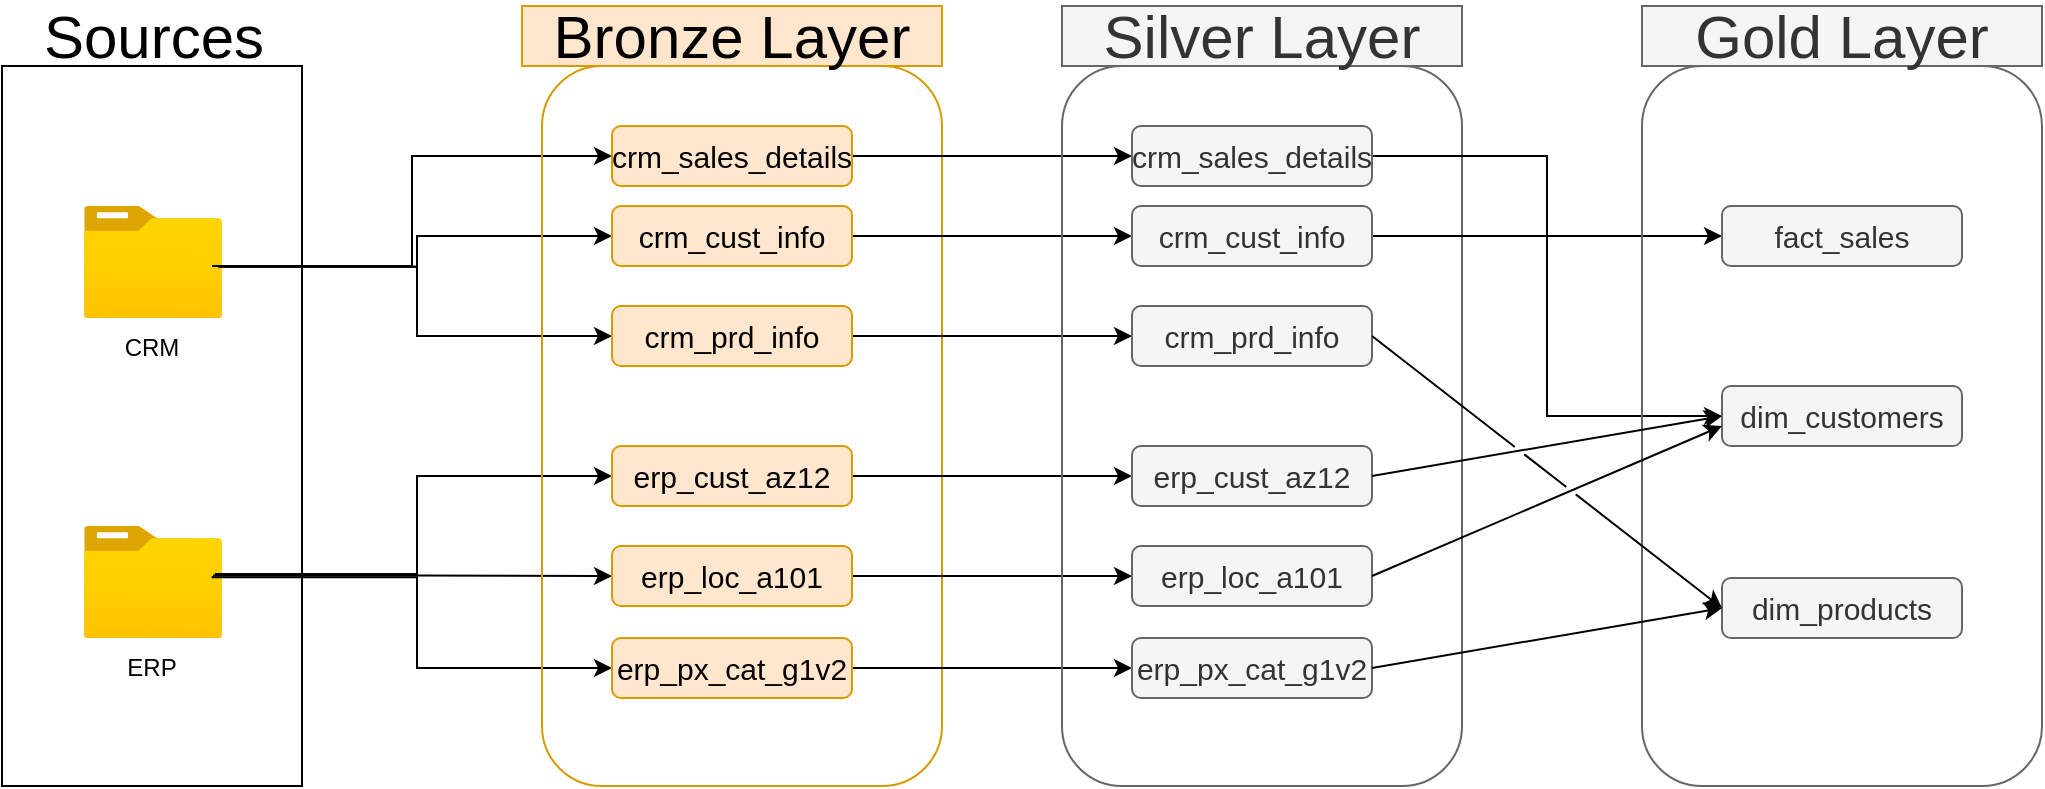 <mxfile version="26.1.1">
  <diagram name="Page-1" id="IHZGnA4hw4uUt2ZQnYIH">
    <mxGraphModel dx="1050" dy="522" grid="1" gridSize="10" guides="1" tooltips="1" connect="1" arrows="1" fold="1" page="1" pageScale="1" pageWidth="850" pageHeight="1100" math="0" shadow="0">
      <root>
        <mxCell id="0" />
        <mxCell id="1" parent="0" />
        <mxCell id="UU7Y9kC62denOVBIXpYy-2" value="" style="rounded=0;whiteSpace=wrap;html=1;direction=south;fillColor=none;" parent="1" vertex="1">
          <mxGeometry x="170" y="40" width="150" height="360" as="geometry" />
        </mxCell>
        <mxCell id="UU7Y9kC62denOVBIXpYy-3" value="" style="image;aspect=fixed;html=1;points=[];align=center;fontSize=12;image=img/lib/azure2/general/Folder_Blank.svg;" parent="1" vertex="1">
          <mxGeometry x="211" y="110" width="69" height="56.0" as="geometry" />
        </mxCell>
        <mxCell id="UU7Y9kC62denOVBIXpYy-4" value="" style="image;aspect=fixed;html=1;points=[];align=center;fontSize=12;image=img/lib/azure2/general/Folder_Blank.svg;" parent="1" vertex="1">
          <mxGeometry x="211" y="270" width="69" height="56.0" as="geometry" />
        </mxCell>
        <mxCell id="UU7Y9kC62denOVBIXpYy-29" style="edgeStyle=orthogonalEdgeStyle;rounded=0;orthogonalLoop=1;jettySize=auto;html=1;exitX=0.948;exitY=0.429;exitDx=0;exitDy=0;entryX=0;entryY=0.5;entryDx=0;entryDy=0;exitPerimeter=0;" parent="1" source="UU7Y9kC62denOVBIXpYy-4" target="UU7Y9kC62denOVBIXpYy-26" edge="1">
          <mxGeometry relative="1" as="geometry" />
        </mxCell>
        <mxCell id="UU7Y9kC62denOVBIXpYy-30" style="edgeStyle=orthogonalEdgeStyle;rounded=0;orthogonalLoop=1;jettySize=auto;html=1;exitX=0.936;exitY=0.443;exitDx=0;exitDy=0;entryX=0;entryY=0.5;entryDx=0;entryDy=0;exitPerimeter=0;" parent="1" source="UU7Y9kC62denOVBIXpYy-4" target="UU7Y9kC62denOVBIXpYy-27" edge="1">
          <mxGeometry relative="1" as="geometry" />
        </mxCell>
        <mxCell id="UU7Y9kC62denOVBIXpYy-31" style="edgeStyle=orthogonalEdgeStyle;rounded=0;orthogonalLoop=1;jettySize=auto;html=1;exitX=0.925;exitY=0.457;exitDx=0;exitDy=0;entryX=0;entryY=0.5;entryDx=0;entryDy=0;exitPerimeter=0;" parent="1" source="UU7Y9kC62denOVBIXpYy-4" target="UU7Y9kC62denOVBIXpYy-28" edge="1">
          <mxGeometry relative="1" as="geometry" />
        </mxCell>
        <mxCell id="UU7Y9kC62denOVBIXpYy-5" value="ERP" style="text;html=1;align=center;verticalAlign=middle;whiteSpace=wrap;rounded=0;" parent="1" vertex="1">
          <mxGeometry x="215" y="326" width="60" height="30" as="geometry" />
        </mxCell>
        <mxCell id="UU7Y9kC62denOVBIXpYy-22" style="edgeStyle=orthogonalEdgeStyle;rounded=0;orthogonalLoop=1;jettySize=auto;html=1;entryX=0;entryY=0.5;entryDx=0;entryDy=0;" parent="1" target="UU7Y9kC62denOVBIXpYy-14" edge="1">
          <mxGeometry relative="1" as="geometry">
            <mxPoint x="275" y="140" as="sourcePoint" />
            <Array as="points">
              <mxPoint x="275" y="140" />
              <mxPoint x="375" y="140" />
              <mxPoint x="375" y="85" />
            </Array>
          </mxGeometry>
        </mxCell>
        <mxCell id="UU7Y9kC62denOVBIXpYy-24" style="edgeStyle=orthogonalEdgeStyle;rounded=0;orthogonalLoop=1;jettySize=auto;html=1;exitX=0.983;exitY=0.543;exitDx=0;exitDy=0;entryX=0;entryY=0.5;entryDx=0;entryDy=0;exitPerimeter=0;" parent="1" source="UU7Y9kC62denOVBIXpYy-3" target="UU7Y9kC62denOVBIXpYy-15" edge="1">
          <mxGeometry relative="1" as="geometry" />
        </mxCell>
        <mxCell id="UU7Y9kC62denOVBIXpYy-25" style="edgeStyle=orthogonalEdgeStyle;rounded=0;orthogonalLoop=1;jettySize=auto;html=1;exitX=0.971;exitY=0.543;exitDx=0;exitDy=0;entryX=0;entryY=0.5;entryDx=0;entryDy=0;exitPerimeter=0;" parent="1" source="UU7Y9kC62denOVBIXpYy-3" target="UU7Y9kC62denOVBIXpYy-17" edge="1">
          <mxGeometry relative="1" as="geometry" />
        </mxCell>
        <mxCell id="UU7Y9kC62denOVBIXpYy-6" value="CRM" style="text;html=1;align=center;verticalAlign=middle;whiteSpace=wrap;rounded=0;" parent="1" vertex="1">
          <mxGeometry x="215" y="166" width="60" height="30" as="geometry" />
        </mxCell>
        <mxCell id="UU7Y9kC62denOVBIXpYy-8" value="&lt;font style=&quot;font-size: 30px;&quot;&gt;Sources&lt;/font&gt;" style="text;html=1;align=center;verticalAlign=middle;whiteSpace=wrap;rounded=0;" parent="1" vertex="1">
          <mxGeometry x="215.5" y="10" width="60" height="30" as="geometry" />
        </mxCell>
        <mxCell id="UU7Y9kC62denOVBIXpYy-12" value="" style="rounded=1;whiteSpace=wrap;html=1;fillColor=none;strokeColor=#d79b00;" parent="1" vertex="1">
          <mxGeometry x="440" y="40" width="200" height="360" as="geometry" />
        </mxCell>
        <mxCell id="UU7Y9kC62denOVBIXpYy-13" value="&lt;font style=&quot;font-size: 30px;&quot;&gt;Bronze Layer&lt;/font&gt;" style="text;html=1;align=center;verticalAlign=middle;whiteSpace=wrap;rounded=0;fillColor=#ffe6cc;strokeColor=#d79b00;" parent="1" vertex="1">
          <mxGeometry x="430" y="10" width="210" height="30" as="geometry" />
        </mxCell>
        <mxCell id="UU7Y9kC62denOVBIXpYy-40" style="edgeStyle=orthogonalEdgeStyle;rounded=0;orthogonalLoop=1;jettySize=auto;html=1;exitX=1;exitY=0.5;exitDx=0;exitDy=0;entryX=0;entryY=0.5;entryDx=0;entryDy=0;" parent="1" source="UU7Y9kC62denOVBIXpYy-14" target="UU7Y9kC62denOVBIXpYy-34" edge="1">
          <mxGeometry relative="1" as="geometry" />
        </mxCell>
        <mxCell id="UU7Y9kC62denOVBIXpYy-14" value="&lt;font style=&quot;font-size: 15px;&quot;&gt;crm_sales_details&lt;/font&gt;" style="rounded=1;whiteSpace=wrap;html=1;fillColor=#ffe6cc;strokeColor=#d79b00;" parent="1" vertex="1">
          <mxGeometry x="475" y="70" width="120" height="30" as="geometry" />
        </mxCell>
        <mxCell id="UU7Y9kC62denOVBIXpYy-41" style="edgeStyle=orthogonalEdgeStyle;rounded=0;orthogonalLoop=1;jettySize=auto;html=1;exitX=1;exitY=0.5;exitDx=0;exitDy=0;entryX=0;entryY=0.5;entryDx=0;entryDy=0;" parent="1" source="UU7Y9kC62denOVBIXpYy-15" target="UU7Y9kC62denOVBIXpYy-35" edge="1">
          <mxGeometry relative="1" as="geometry" />
        </mxCell>
        <mxCell id="UU7Y9kC62denOVBIXpYy-15" value="&lt;font style=&quot;font-size: 15px;&quot;&gt;crm_cust_info&lt;/font&gt;" style="rounded=1;whiteSpace=wrap;html=1;fillColor=#ffe6cc;strokeColor=#d79b00;" parent="1" vertex="1">
          <mxGeometry x="475" y="110" width="120" height="30" as="geometry" />
        </mxCell>
        <mxCell id="UU7Y9kC62denOVBIXpYy-42" style="edgeStyle=orthogonalEdgeStyle;rounded=0;orthogonalLoop=1;jettySize=auto;html=1;exitX=1;exitY=0.5;exitDx=0;exitDy=0;entryX=0;entryY=0.5;entryDx=0;entryDy=0;" parent="1" source="UU7Y9kC62denOVBIXpYy-17" target="UU7Y9kC62denOVBIXpYy-36" edge="1">
          <mxGeometry relative="1" as="geometry" />
        </mxCell>
        <mxCell id="UU7Y9kC62denOVBIXpYy-17" value="&lt;font style=&quot;font-size: 15px;&quot;&gt;crm_prd_info&lt;/font&gt;" style="rounded=1;whiteSpace=wrap;html=1;fillColor=#ffe6cc;strokeColor=#d79b00;" parent="1" vertex="1">
          <mxGeometry x="475" y="160" width="120" height="30" as="geometry" />
        </mxCell>
        <mxCell id="UU7Y9kC62denOVBIXpYy-43" style="edgeStyle=orthogonalEdgeStyle;rounded=0;orthogonalLoop=1;jettySize=auto;html=1;exitX=1;exitY=0.5;exitDx=0;exitDy=0;" parent="1" source="UU7Y9kC62denOVBIXpYy-26" target="UU7Y9kC62denOVBIXpYy-37" edge="1">
          <mxGeometry relative="1" as="geometry" />
        </mxCell>
        <mxCell id="UU7Y9kC62denOVBIXpYy-26" value="&lt;font style=&quot;font-size: 15px;&quot;&gt;erp_cust_az12&lt;/font&gt;" style="rounded=1;whiteSpace=wrap;html=1;fillColor=#ffe6cc;strokeColor=#d79b00;" parent="1" vertex="1">
          <mxGeometry x="475" y="230" width="120" height="30" as="geometry" />
        </mxCell>
        <mxCell id="UU7Y9kC62denOVBIXpYy-44" style="edgeStyle=orthogonalEdgeStyle;rounded=0;orthogonalLoop=1;jettySize=auto;html=1;exitX=1;exitY=0.5;exitDx=0;exitDy=0;entryX=0;entryY=0.5;entryDx=0;entryDy=0;" parent="1" source="UU7Y9kC62denOVBIXpYy-27" target="UU7Y9kC62denOVBIXpYy-38" edge="1">
          <mxGeometry relative="1" as="geometry" />
        </mxCell>
        <mxCell id="UU7Y9kC62denOVBIXpYy-27" value="&lt;font style=&quot;font-size: 15px;&quot;&gt;erp_loc_a101&lt;/font&gt;" style="rounded=1;whiteSpace=wrap;html=1;fillColor=#ffe6cc;strokeColor=#d79b00;" parent="1" vertex="1">
          <mxGeometry x="475" y="280" width="120" height="30" as="geometry" />
        </mxCell>
        <mxCell id="UU7Y9kC62denOVBIXpYy-45" style="edgeStyle=orthogonalEdgeStyle;rounded=0;orthogonalLoop=1;jettySize=auto;html=1;exitX=1;exitY=0.5;exitDx=0;exitDy=0;" parent="1" source="UU7Y9kC62denOVBIXpYy-28" target="UU7Y9kC62denOVBIXpYy-39" edge="1">
          <mxGeometry relative="1" as="geometry" />
        </mxCell>
        <mxCell id="UU7Y9kC62denOVBIXpYy-28" value="&lt;font style=&quot;font-size: 15px;&quot;&gt;erp_px_cat_g1v2&lt;/font&gt;" style="rounded=1;whiteSpace=wrap;html=1;fillColor=#ffe6cc;strokeColor=#d79b00;" parent="1" vertex="1">
          <mxGeometry x="475" y="326" width="120" height="30" as="geometry" />
        </mxCell>
        <mxCell id="UU7Y9kC62denOVBIXpYy-32" value="" style="rounded=1;whiteSpace=wrap;html=1;fillColor=none;strokeColor=#666666;fontColor=#333333;" parent="1" vertex="1">
          <mxGeometry x="700" y="40" width="200" height="360" as="geometry" />
        </mxCell>
        <mxCell id="UU7Y9kC62denOVBIXpYy-33" value="&lt;font style=&quot;font-size: 30px;&quot;&gt;Silver Layer&lt;/font&gt;" style="text;html=1;align=center;verticalAlign=middle;whiteSpace=wrap;rounded=0;fillColor=#f5f5f5;strokeColor=#666666;fontColor=#333333;" parent="1" vertex="1">
          <mxGeometry x="700" y="10" width="200" height="30" as="geometry" />
        </mxCell>
        <mxCell id="DC9sUCy_6D1ObtPZgEsY-9" style="edgeStyle=orthogonalEdgeStyle;rounded=0;orthogonalLoop=1;jettySize=auto;html=1;exitX=1;exitY=0.5;exitDx=0;exitDy=0;entryX=0;entryY=0.5;entryDx=0;entryDy=0;" edge="1" parent="1" source="UU7Y9kC62denOVBIXpYy-34" target="DC9sUCy_6D1ObtPZgEsY-3">
          <mxGeometry relative="1" as="geometry" />
        </mxCell>
        <mxCell id="UU7Y9kC62denOVBIXpYy-34" value="&lt;font style=&quot;font-size: 15px;&quot;&gt;crm_sales_details&lt;/font&gt;" style="rounded=1;whiteSpace=wrap;html=1;fillColor=#f5f5f5;strokeColor=#666666;fontColor=#333333;" parent="1" vertex="1">
          <mxGeometry x="735" y="70" width="120" height="30" as="geometry" />
        </mxCell>
        <mxCell id="DC9sUCy_6D1ObtPZgEsY-10" style="edgeStyle=orthogonalEdgeStyle;rounded=0;orthogonalLoop=1;jettySize=auto;html=1;exitX=1;exitY=0.5;exitDx=0;exitDy=0;entryX=0;entryY=0.5;entryDx=0;entryDy=0;" edge="1" parent="1" source="UU7Y9kC62denOVBIXpYy-35" target="DC9sUCy_6D1ObtPZgEsY-4">
          <mxGeometry relative="1" as="geometry" />
        </mxCell>
        <mxCell id="UU7Y9kC62denOVBIXpYy-35" value="&lt;font style=&quot;font-size: 15px;&quot;&gt;crm_cust_info&lt;/font&gt;" style="rounded=1;whiteSpace=wrap;html=1;fillColor=#f5f5f5;strokeColor=#666666;fontColor=#333333;" parent="1" vertex="1">
          <mxGeometry x="735" y="110" width="120" height="30" as="geometry" />
        </mxCell>
        <mxCell id="UU7Y9kC62denOVBIXpYy-36" value="&lt;font style=&quot;font-size: 15px;&quot;&gt;crm_prd_info&lt;/font&gt;" style="rounded=1;whiteSpace=wrap;html=1;fillColor=#f5f5f5;strokeColor=#666666;fontColor=#333333;" parent="1" vertex="1">
          <mxGeometry x="735" y="160" width="120" height="30" as="geometry" />
        </mxCell>
        <mxCell id="UU7Y9kC62denOVBIXpYy-37" value="&lt;font style=&quot;font-size: 15px;&quot;&gt;erp_cust_az12&lt;/font&gt;" style="rounded=1;whiteSpace=wrap;html=1;fillColor=#f5f5f5;strokeColor=#666666;fontColor=#333333;" parent="1" vertex="1">
          <mxGeometry x="735" y="230" width="120" height="30" as="geometry" />
        </mxCell>
        <mxCell id="UU7Y9kC62denOVBIXpYy-38" value="&lt;font style=&quot;font-size: 15px;&quot;&gt;erp_loc_a101&lt;/font&gt;" style="rounded=1;whiteSpace=wrap;html=1;fillColor=#f5f5f5;strokeColor=#666666;fontColor=#333333;" parent="1" vertex="1">
          <mxGeometry x="735" y="280" width="120" height="30" as="geometry" />
        </mxCell>
        <mxCell id="UU7Y9kC62denOVBIXpYy-39" value="&lt;font style=&quot;font-size: 15px;&quot;&gt;erp_px_cat_g1v2&lt;/font&gt;" style="rounded=1;whiteSpace=wrap;html=1;fillColor=#f5f5f5;strokeColor=#666666;fontColor=#333333;" parent="1" vertex="1">
          <mxGeometry x="735" y="326" width="120" height="30" as="geometry" />
        </mxCell>
        <mxCell id="DC9sUCy_6D1ObtPZgEsY-1" value="" style="rounded=1;whiteSpace=wrap;html=1;fillColor=none;strokeColor=#666666;fontColor=#333333;" vertex="1" parent="1">
          <mxGeometry x="990" y="40" width="200" height="360" as="geometry" />
        </mxCell>
        <mxCell id="DC9sUCy_6D1ObtPZgEsY-2" value="&lt;font style=&quot;font-size: 30px;&quot;&gt;Gold Layer&lt;/font&gt;" style="text;html=1;align=center;verticalAlign=middle;whiteSpace=wrap;rounded=0;fillColor=#f5f5f5;strokeColor=#666666;fontColor=#333333;" vertex="1" parent="1">
          <mxGeometry x="990" y="10" width="200" height="30" as="geometry" />
        </mxCell>
        <mxCell id="DC9sUCy_6D1ObtPZgEsY-3" value="&lt;font style=&quot;font-size: 15px;&quot;&gt;fact_sales&lt;/font&gt;" style="rounded=1;whiteSpace=wrap;html=1;fillColor=#f5f5f5;strokeColor=#666666;fontColor=#333333;" vertex="1" parent="1">
          <mxGeometry x="1030" y="110" width="120" height="30" as="geometry" />
        </mxCell>
        <mxCell id="DC9sUCy_6D1ObtPZgEsY-4" value="&lt;font style=&quot;font-size: 15px;&quot;&gt;dim_customers&lt;/font&gt;" style="rounded=1;whiteSpace=wrap;html=1;fillColor=#f5f5f5;strokeColor=#666666;fontColor=#333333;" vertex="1" parent="1">
          <mxGeometry x="1030" y="200" width="120" height="30" as="geometry" />
        </mxCell>
        <mxCell id="DC9sUCy_6D1ObtPZgEsY-5" value="&lt;font style=&quot;font-size: 15px;&quot;&gt;dim_products&lt;/font&gt;" style="rounded=1;whiteSpace=wrap;html=1;fillColor=#f5f5f5;strokeColor=#666666;fontColor=#333333;" vertex="1" parent="1">
          <mxGeometry x="1030" y="296" width="120" height="30" as="geometry" />
        </mxCell>
        <mxCell id="DC9sUCy_6D1ObtPZgEsY-13" value="" style="endArrow=classic;html=1;rounded=0;entryX=0;entryY=0.5;entryDx=0;entryDy=0;exitX=1;exitY=0.5;exitDx=0;exitDy=0;" edge="1" parent="1" source="UU7Y9kC62denOVBIXpYy-37" target="DC9sUCy_6D1ObtPZgEsY-4">
          <mxGeometry width="50" height="50" relative="1" as="geometry">
            <mxPoint x="920" y="300" as="sourcePoint" />
            <mxPoint x="970" y="250" as="targetPoint" />
          </mxGeometry>
        </mxCell>
        <mxCell id="DC9sUCy_6D1ObtPZgEsY-14" value="" style="endArrow=classic;html=1;rounded=0;exitX=1;exitY=0.5;exitDx=0;exitDy=0;" edge="1" parent="1" source="UU7Y9kC62denOVBIXpYy-38">
          <mxGeometry width="50" height="50" relative="1" as="geometry">
            <mxPoint x="865" y="255" as="sourcePoint" />
            <mxPoint x="1030" y="220" as="targetPoint" />
          </mxGeometry>
        </mxCell>
        <mxCell id="DC9sUCy_6D1ObtPZgEsY-15" value="" style="endArrow=classic;html=1;rounded=0;exitX=1;exitY=0.5;exitDx=0;exitDy=0;entryX=0;entryY=0.5;entryDx=0;entryDy=0;" edge="1" parent="1" source="UU7Y9kC62denOVBIXpYy-39" target="DC9sUCy_6D1ObtPZgEsY-5">
          <mxGeometry width="50" height="50" relative="1" as="geometry">
            <mxPoint x="865" y="305" as="sourcePoint" />
            <mxPoint x="1040" y="230" as="targetPoint" />
          </mxGeometry>
        </mxCell>
        <mxCell id="DC9sUCy_6D1ObtPZgEsY-16" value="" style="endArrow=classic;html=1;rounded=0;exitX=1;exitY=0.5;exitDx=0;exitDy=0;entryX=0;entryY=0.5;entryDx=0;entryDy=0;jumpStyle=gap;" edge="1" parent="1" source="UU7Y9kC62denOVBIXpYy-36" target="DC9sUCy_6D1ObtPZgEsY-5">
          <mxGeometry width="50" height="50" relative="1" as="geometry">
            <mxPoint x="865" y="351" as="sourcePoint" />
            <mxPoint x="1040" y="321" as="targetPoint" />
          </mxGeometry>
        </mxCell>
      </root>
    </mxGraphModel>
  </diagram>
</mxfile>
